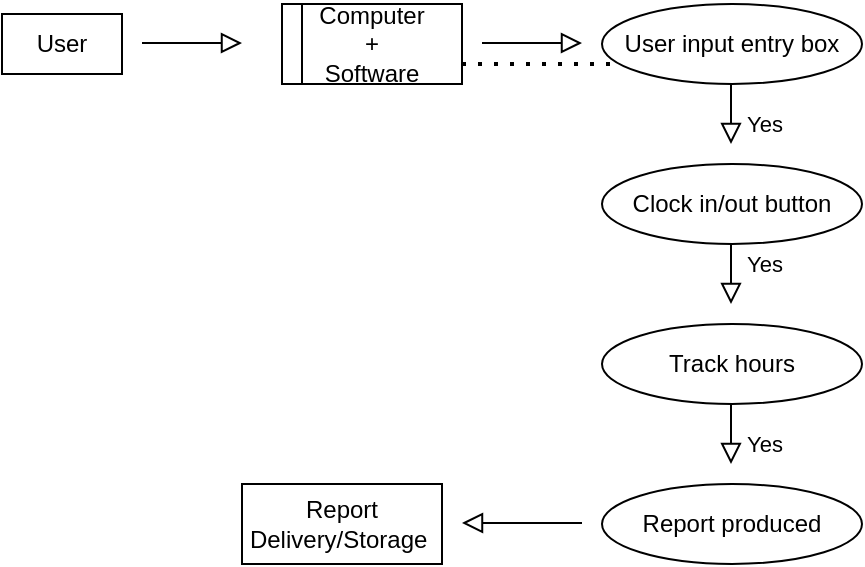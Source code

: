 <mxfile version="23.1.1" type="github">
  <diagram id="C5RBs43oDa-KdzZeNtuy" name="Page-1">
    <mxGraphModel dx="1120" dy="460" grid="1" gridSize="10" guides="1" tooltips="1" connect="1" arrows="1" fold="1" page="1" pageScale="1" pageWidth="827" pageHeight="1169" math="0" shadow="0">
      <root>
        <mxCell id="WIyWlLk6GJQsqaUBKTNV-0" />
        <mxCell id="WIyWlLk6GJQsqaUBKTNV-1" parent="WIyWlLk6GJQsqaUBKTNV-0" />
        <mxCell id="WIyWlLk6GJQsqaUBKTNV-2" value="" style="rounded=0;html=1;jettySize=auto;orthogonalLoop=1;fontSize=11;endArrow=block;endFill=0;endSize=8;strokeWidth=1;shadow=0;labelBackgroundColor=none;edgeStyle=orthogonalEdgeStyle;" parent="WIyWlLk6GJQsqaUBKTNV-1" edge="1">
          <mxGeometry relative="1" as="geometry">
            <mxPoint x="270" y="209.5" as="sourcePoint" />
            <mxPoint x="320" y="209.5" as="targetPoint" />
          </mxGeometry>
        </mxCell>
        <mxCell id="WIyWlLk6GJQsqaUBKTNV-4" value="Yes" style="rounded=0;html=1;jettySize=auto;orthogonalLoop=1;fontSize=11;endArrow=block;endFill=0;endSize=8;strokeWidth=1;shadow=0;labelBackgroundColor=none;edgeStyle=orthogonalEdgeStyle;" parent="WIyWlLk6GJQsqaUBKTNV-1" edge="1">
          <mxGeometry x="0.333" y="16" relative="1" as="geometry">
            <mxPoint as="offset" />
            <mxPoint x="394.5" y="230" as="sourcePoint" />
            <mxPoint x="394.5" y="260" as="targetPoint" />
          </mxGeometry>
        </mxCell>
        <mxCell id="Rtb9exyMGwUupCPYNTOC-0" value="User input entry box" style="ellipse;whiteSpace=wrap;html=1;" vertex="1" parent="WIyWlLk6GJQsqaUBKTNV-1">
          <mxGeometry x="330" y="190" width="130" height="40" as="geometry" />
        </mxCell>
        <mxCell id="Rtb9exyMGwUupCPYNTOC-1" value="Clock in/out button" style="ellipse;whiteSpace=wrap;html=1;" vertex="1" parent="WIyWlLk6GJQsqaUBKTNV-1">
          <mxGeometry x="330" y="270" width="130" height="40" as="geometry" />
        </mxCell>
        <mxCell id="Rtb9exyMGwUupCPYNTOC-3" value="Track hours" style="ellipse;whiteSpace=wrap;html=1;" vertex="1" parent="WIyWlLk6GJQsqaUBKTNV-1">
          <mxGeometry x="330" y="350" width="130" height="40" as="geometry" />
        </mxCell>
        <mxCell id="Rtb9exyMGwUupCPYNTOC-4" value="Yes" style="rounded=0;html=1;jettySize=auto;orthogonalLoop=1;fontSize=11;endArrow=block;endFill=0;endSize=8;strokeWidth=1;shadow=0;labelBackgroundColor=none;edgeStyle=orthogonalEdgeStyle;" edge="1" parent="WIyWlLk6GJQsqaUBKTNV-1">
          <mxGeometry x="-0.333" y="16" relative="1" as="geometry">
            <mxPoint as="offset" />
            <mxPoint x="394.5" y="310" as="sourcePoint" />
            <mxPoint x="394.5" y="340" as="targetPoint" />
          </mxGeometry>
        </mxCell>
        <mxCell id="Rtb9exyMGwUupCPYNTOC-5" value="Yes" style="rounded=0;html=1;jettySize=auto;orthogonalLoop=1;fontSize=11;endArrow=block;endFill=0;endSize=8;strokeWidth=1;shadow=0;labelBackgroundColor=none;edgeStyle=orthogonalEdgeStyle;" edge="1" parent="WIyWlLk6GJQsqaUBKTNV-1">
          <mxGeometry x="0.333" y="16" relative="1" as="geometry">
            <mxPoint as="offset" />
            <mxPoint x="394.5" y="390" as="sourcePoint" />
            <mxPoint x="394.5" y="420" as="targetPoint" />
          </mxGeometry>
        </mxCell>
        <mxCell id="Rtb9exyMGwUupCPYNTOC-6" value="Report produced" style="ellipse;whiteSpace=wrap;html=1;" vertex="1" parent="WIyWlLk6GJQsqaUBKTNV-1">
          <mxGeometry x="330" y="430" width="130" height="40" as="geometry" />
        </mxCell>
        <mxCell id="Rtb9exyMGwUupCPYNTOC-7" value="" style="rounded=0;html=1;jettySize=auto;orthogonalLoop=1;fontSize=11;endArrow=block;endFill=0;endSize=8;strokeWidth=1;shadow=0;labelBackgroundColor=none;edgeStyle=orthogonalEdgeStyle;" edge="1" parent="WIyWlLk6GJQsqaUBKTNV-1">
          <mxGeometry relative="1" as="geometry">
            <mxPoint x="320" y="449.5" as="sourcePoint" />
            <mxPoint x="260" y="449.5" as="targetPoint" />
          </mxGeometry>
        </mxCell>
        <mxCell id="Rtb9exyMGwUupCPYNTOC-8" value="User" style="rounded=0;whiteSpace=wrap;html=1;" vertex="1" parent="WIyWlLk6GJQsqaUBKTNV-1">
          <mxGeometry x="30" y="195" width="60" height="30" as="geometry" />
        </mxCell>
        <mxCell id="Rtb9exyMGwUupCPYNTOC-9" value="" style="rounded=0;html=1;jettySize=auto;orthogonalLoop=1;fontSize=11;endArrow=block;endFill=0;endSize=8;strokeWidth=1;shadow=0;labelBackgroundColor=none;edgeStyle=orthogonalEdgeStyle;" edge="1" parent="WIyWlLk6GJQsqaUBKTNV-1">
          <mxGeometry relative="1" as="geometry">
            <mxPoint x="100" y="209.5" as="sourcePoint" />
            <mxPoint x="150" y="209.5" as="targetPoint" />
          </mxGeometry>
        </mxCell>
        <mxCell id="Rtb9exyMGwUupCPYNTOC-10" value="Computer&lt;br&gt;+&lt;br&gt;Software" style="rounded=0;whiteSpace=wrap;html=1;" vertex="1" parent="WIyWlLk6GJQsqaUBKTNV-1">
          <mxGeometry x="170" y="190" width="90" height="40" as="geometry" />
        </mxCell>
        <mxCell id="Rtb9exyMGwUupCPYNTOC-11" value="" style="endArrow=none;html=1;rounded=0;" edge="1" parent="WIyWlLk6GJQsqaUBKTNV-1">
          <mxGeometry width="50" height="50" relative="1" as="geometry">
            <mxPoint x="180" y="230" as="sourcePoint" />
            <mxPoint x="180" y="190" as="targetPoint" />
          </mxGeometry>
        </mxCell>
        <mxCell id="Rtb9exyMGwUupCPYNTOC-16" value="" style="endArrow=none;dashed=1;html=1;dashPattern=1 3;strokeWidth=2;rounded=0;" edge="1" parent="WIyWlLk6GJQsqaUBKTNV-1">
          <mxGeometry width="50" height="50" relative="1" as="geometry">
            <mxPoint x="260" y="220" as="sourcePoint" />
            <mxPoint x="340" y="220" as="targetPoint" />
          </mxGeometry>
        </mxCell>
        <mxCell id="Rtb9exyMGwUupCPYNTOC-17" value="Report Delivery/Storage&amp;nbsp;" style="rounded=0;whiteSpace=wrap;html=1;" vertex="1" parent="WIyWlLk6GJQsqaUBKTNV-1">
          <mxGeometry x="150" y="430" width="100" height="40" as="geometry" />
        </mxCell>
      </root>
    </mxGraphModel>
  </diagram>
</mxfile>
